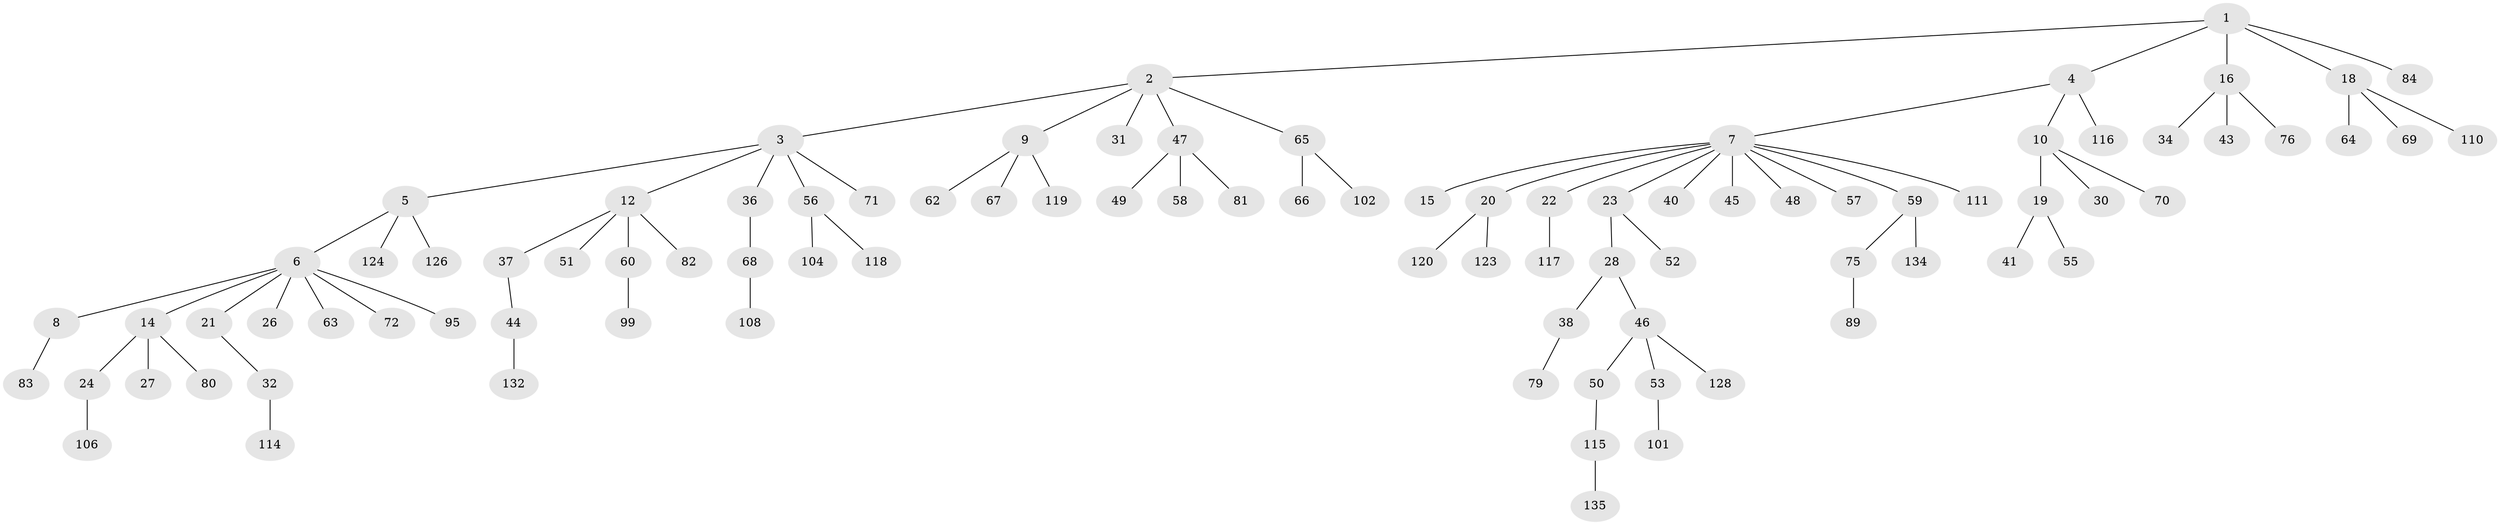 // original degree distribution, {6: 0.02962962962962963, 7: 0.022222222222222223, 4: 0.08148148148148149, 3: 0.08148148148148149, 2: 0.2962962962962963, 1: 0.4888888888888889}
// Generated by graph-tools (version 1.1) at 2025/11/02/27/25 16:11:25]
// undirected, 93 vertices, 92 edges
graph export_dot {
graph [start="1"]
  node [color=gray90,style=filled];
  1 [super="+112"];
  2 [super="+25"];
  3 [super="+39"];
  4 [super="+93"];
  5 [super="+87"];
  6 [super="+17"];
  7 [super="+11"];
  8 [super="+109"];
  9 [super="+33"];
  10 [super="+13"];
  12 [super="+125"];
  14 [super="+73"];
  15;
  16;
  18 [super="+29"];
  19 [super="+35"];
  20 [super="+61"];
  21 [super="+96"];
  22 [super="+97"];
  23;
  24;
  26 [super="+42"];
  27;
  28 [super="+54"];
  30 [super="+91"];
  31;
  32 [super="+74"];
  34 [super="+85"];
  36 [super="+94"];
  37;
  38;
  40;
  41;
  43 [super="+86"];
  44 [super="+127"];
  45;
  46;
  47;
  48;
  49;
  50;
  51 [super="+133"];
  52 [super="+122"];
  53 [super="+107"];
  55;
  56 [super="+98"];
  57;
  58 [super="+77"];
  59 [super="+78"];
  60;
  62;
  63;
  64 [super="+121"];
  65 [super="+113"];
  66 [super="+103"];
  67 [super="+131"];
  68 [super="+100"];
  69;
  70;
  71 [super="+105"];
  72;
  75;
  76;
  79 [super="+90"];
  80;
  81 [super="+88"];
  82 [super="+130"];
  83;
  84 [super="+92"];
  89;
  95;
  99;
  101;
  102;
  104;
  106;
  108;
  110;
  111;
  114;
  115 [super="+129"];
  116;
  117;
  118;
  119;
  120;
  123;
  124;
  126;
  128;
  132;
  134;
  135;
  1 -- 2;
  1 -- 4;
  1 -- 16;
  1 -- 18;
  1 -- 84;
  2 -- 3;
  2 -- 9;
  2 -- 31;
  2 -- 65;
  2 -- 47;
  3 -- 5;
  3 -- 12;
  3 -- 36;
  3 -- 56;
  3 -- 71;
  4 -- 7;
  4 -- 10;
  4 -- 116;
  5 -- 6;
  5 -- 126;
  5 -- 124;
  6 -- 8;
  6 -- 14;
  6 -- 21;
  6 -- 63;
  6 -- 95;
  6 -- 72;
  6 -- 26;
  7 -- 23;
  7 -- 45;
  7 -- 48;
  7 -- 57;
  7 -- 111;
  7 -- 20;
  7 -- 22;
  7 -- 40;
  7 -- 59;
  7 -- 15;
  8 -- 83;
  9 -- 62;
  9 -- 119;
  9 -- 67;
  10 -- 19;
  10 -- 70;
  10 -- 30;
  12 -- 37;
  12 -- 51;
  12 -- 60;
  12 -- 82;
  14 -- 24;
  14 -- 27;
  14 -- 80;
  16 -- 34;
  16 -- 43;
  16 -- 76;
  18 -- 69;
  18 -- 110;
  18 -- 64;
  19 -- 41;
  19 -- 55;
  20 -- 123;
  20 -- 120;
  21 -- 32;
  22 -- 117;
  23 -- 28;
  23 -- 52;
  24 -- 106;
  28 -- 38;
  28 -- 46;
  32 -- 114;
  36 -- 68;
  37 -- 44;
  38 -- 79;
  44 -- 132;
  46 -- 50;
  46 -- 53;
  46 -- 128;
  47 -- 49;
  47 -- 58;
  47 -- 81;
  50 -- 115;
  53 -- 101;
  56 -- 104;
  56 -- 118;
  59 -- 75;
  59 -- 134;
  60 -- 99;
  65 -- 66;
  65 -- 102;
  68 -- 108;
  75 -- 89;
  115 -- 135;
}

